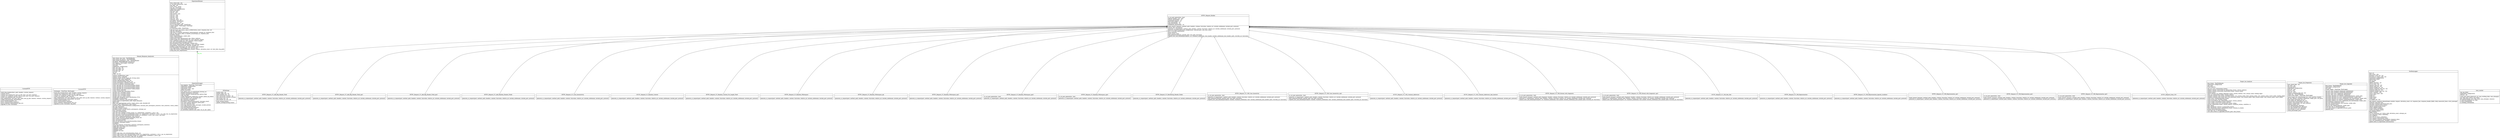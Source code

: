 digraph "classes_CovChanFuzzer" {
charset="utf-8"
rankdir=BT
"0" [label="{CustomHTTP|\l|build_http_headers(host, path, headers, custom_request)\lconnect_h2(ss)\lconnect_tcp_socket(sock, host_ip_info, host, use_ipv4, timeout)\lconnect_tls_socket(tls_socket, host_ip_info, host, use_ipv4, timeout)\lcreate_tcp_socket(ip_info, use_ipv4)\lhttp_request(host, use_ipv4, port, path, host_ip_info, timeout, verbose, custom_request)\llookup_dns(hostname, portnumber)\lparse_headers(headers_str)\lparse_response(http_response)\lparse_response_line(response_line_str)\lupgrade_to_tls(s, hostname)\l}", shape="record"];
"1" [label="{CustomHTTP|httplogger : NoneType, RootLogger\l|build_http_headers(host, path, headers, custom_request)\lconnect_tcp_socket(sock, host_ip_info, timeout)\lconnect_tls_socket(tls_socket, host_ip_info, timeout)\lcreate_tcp_socket(ip_info, timeout)\lhttp_request(host, use_ipv4, log_path, port, path, host_ip_info, timeout, verbose, custom_request)\llookup_dns(hostname, portnumber, use_ipv4)\lparse_headers(headers_str)\lparse_response(http_response)\lparse_response_line(response_line_str)\lupgrade_to_tls(s, hostname, log_path)\l}", shape="record"];
"2" [label="{Domain_Response_Analyzator|data_frame_exp_stats : TextFileReader\ldata_frame_pd_matrix : TextFileReader\ldata_frame_prerequest_stats : TextFileReader\ldf_global : TextFileReader, DataFrame\ldra_logging : RootLogger, NoneType\lexp_meta_data\lexp_path\lexperiment_configuration\lfont_size_axis : int\lfont_size_label : int\lfont_size_title : int\lhost100 : int\llog_dir\lslope : str, int\l|analyze_modifications_cc6()\lanalyze_status_codes(df)\lanalyze_target_list(df_target_list, df_exp_stats)\lcheck_91_key_value_length(df)\lcluster_domains(data_frame, ax)\lcluster_prerequest(data_frame, ax)\lcluster_prerequest_cc6(data_frame, ax)\lconvert_to_relative_values(data_dict)\lcount_and_plot_bit_occurrences33(data_frame)\lcount_and_plot_bit_occurrences52(data_frame)\lcount_and_plot_bit_occurrences53(data_frame)\lcount_and_plot_bit_occurrences71(data_frame)\lcount_status_codes(df)\lcreate_stacked_bar_chart(data_frame)\ldecode_save_cc33(data_frame)\ldecode_save_cc52(data_frame)\ldecode_save_cc53(data_frame)\ldecode_save_cc71(data_frame)\ldouble_plot_deviation_count_distribution_CC3()\ldoubleplot_modification()\ldoubleplot_response_rate_message_index()\lexport_latex_to_report(latex_code, report_filename)\lfigure1(df)\lfilter_and_aggregate(pd_matrix, target_status_code, decoded_df)\lformat_status_codes(status_code_counts)\lgenerate_latex_table(experiment_configuration, outcome_info, prerequest_statistics, host_statistics, status_codes)\lget_logs_directory()\lgrouped_cc6(data_frame)\lgrouped_results_csv(pd_matrix, prerequests, attempt_no)\lhost_stats(data_frame)\lload_exp_outcome(path)\lplot_2xx_over_attempt_no(data_frame, ax, subplottitles, autolimits, y_low, y_up)\lplot_2xx_over_attempt_no_double(data_frame, ax, subplottitles, autolimits, y_low, y_up, only_2xx, no_regression)\lplot_deviation_count_distribution(data_frame, ax, autolimits, x_low, x_up, y_low, y_up, bins)\lplot_hosts_responses(dataframe, num_clusters)\lplot_rel_uri_deviation_distribution(data_frame, ax)\lplot_scatter_prerequest(data_frame)\lplot_unsorted_data(df)\lplot_uri_deviation_count_distribution(data_frame)\lprerequest_stats(data_frame)\lquadplot()\lsave_exp_analyzer_results(host_statistics, prerequest_statistics)\lsingle_plot_deviation_count_distribution()\lsingle_plot_mod_cc6()\lsingleplot_blocking()\lsingleplot_mod()\lsingleplot_rel_uri()\lstart()\lstatus_code_bars_over_deviation(data_frame, ax)\lstatus_code_curves_over_deviation(data_frame, ax, subplottitles, autolimits, y_low, y_up, no_regression)\lstatus_code_curves_over_size(data_frame, ax, subplottitles, autolimits, y_low, y_up)\lupdate_status_code_csv(status_code_dict, df_global)\l}", shape="record"];
"3" [label="{ExperimentLogger|exp_logging : NoneType, RootLogger\lexperiment_configuration\lexperiment_folder\lexperiment_stats : dict\lglobal_log_folder\l|add_global_entry_to_experiment_list(exp_no)\lanalyze_prerequest_outcome()\lcapture_packets_dumpcap(stop_capture_flag)\lcopy_log_file()\lcreate_experiment_folder(exp_number, global_log_folder)\lextract_packets_per_host(host_list)\lget_directory_size_mb(path)\lget_experiment_folder()\lprerequest_statisics(prerequest, message_count)\lsave_base_checks_fails(base_check_fails)\lsave_dns_fails(dns_fails)\lsave_exp_stats(run_time, messages, invalid_entries)\lsave_pdmatrix(pd_matrix)\lsave_prerequests(prerequests)\lsave_target_list(target_list)\luri_deviation_table(uri_dev_table, rel_uri_dev_table)\l}", shape="record"];
"4" [label="{ExperimentRunner|base_check_fails : list\lcc_uri_post_generation : bool\ldns_fails : list\lerror_event : Event\lexp_log : NoneType\lexperiment_configuration\lglobal_log_folder\llock_bcf : lock\llock_df : lock\llock_matrix : lock\llock_mc : lock\llock_prl : lock\llock_ptl : lock\llock_udt : lock\lmessage_count : int\lpd_matrix : DataFrame\lprerequest_list : list\lprocessed_targets : list\lrel_uri_deviation_table : DataFrame\lrunner_logger : RootLogger, NoneType\ltarget_list\luri_deviation_table : DataFrame\l|add_devcount_and_status_code_to_df(deviation_count, response_line, uri)\ladd_dns_info(entry)\ladd_entry_to_domain_prerequest_matrix(domain, attempt_no, response_line)\ladd_no_and_status_code_to_request_list(attempt_no, response_line)\lbaseline_check()\lbasic_request(domain, socket_info)\lcheck_content(body)\lcheck_entry_http_options(entry_dns, follow_redirect)\lcheck_target_list_subset(target_list, start_position, length)\lfuzz_subset(df_target_list, start_position, subset_length)\lget_next_prerequest(attempt_number)\lget_prerequest_from_list(attempt, request_list)\lget_target_subset(target_dataframe, start_position, length)\lpregenerate_request(covert_channel, attempt_no)\lprepare_target_list(target_list, max_targets, max_workers)\lrun_experiment_subset(logger_list, sub_set_dns)\lsend_and_receive_request(attempt_number, request, deviation_count, uri, host_data, log_path)\lsetup_and_start_experiment()\l}", shape="record"];
"5" [label="{H2Settings|enable_push : int\lheader_table_size : int\lintial_window_size : int\lmax_concurrent_streams : int\lmax_concurrent_streams_streams\lmax_frame_size : int\lmax_header_list_size : int\l|build_setting_frame()\lupdate_settings(setting_frame)\l}", shape="record"];
"6" [label="{HTTP1_Request_Builder|cc_uri_post_generation : bool\ldefault_headers_sets : dict\ldomain_placeholder : str\lgenerated_request : str\lhost_placeholder : str\lpath_placeholder : str\lsubdomain_placeholder : str\l|build_request_line(port, method, path, headers, scheme, fuzzvalue, relative_uri, include_subdomain, include_port, protocol)\lextract_new_uri(request)\lgenerate_cc_request(port, method, path, headers, content, fuzzvalue, relative_uri, include_subdomain, include_port, protocol)\lgenerate_request(experiment_configuration, selected_port, new_fuzz_value)\lget_cc_uri_post_generation()\lparse_host(uri)\lparse_uri(uri, host)\lpath_generator(domain_specific_path, test_path, fuzzvalue)\lreplace_host_and_domain(prerequest, uri, standard_subdomain, host_header, include_subdomain_host_header, path, override_uri, fuzzvalue)\l}", shape="record"];
"7" [label="{HTTP1_Request_CC_Add_Big_Header_Field|\l|generate_cc_request(port, method, path, headers, content, fuzzvalue, relative_uri, include_subdomain, include_port, protocol)\l}", shape="record"];
"8" [label="{HTTP1_Request_CC_Add_Big_Header_Field_opt1|\l|generate_cc_request(port, method, path, headers, content, fuzzvalue, relative_uri, include_subdomain, include_port, protocol)\l}", shape="record"];
"9" [label="{HTTP1_Request_CC_Add_Big_Header_Field_opt2|\l|generate_cc_request(port, method, path, headers, content, fuzzvalue, relative_uri, include_subdomain, include_port, protocol)\l}", shape="record"];
"10" [label="{HTTP1_Request_CC_Add_Random_Header_Fields|\l|generate_cc_request(port, method, path, headers, content, fuzzvalue, relative_uri, include_subdomain, include_port, protocol)\l}", shape="record"];
"11" [label="{HTTP1_Request_CC_Case_Insensitivity|\l|generate_cc_request(port, method, path, headers, content, fuzzvalue, relative_uri, include_subdomain, include_port, protocol)\l}", shape="record"];
"12" [label="{HTTP1_Request_CC_Random_Content|\l|generate_cc_request(port, method, path, headers, content, fuzzvalue, relative_uri, include_subdomain, include_port, protocol)\l}", shape="record"];
"13" [label="{HTTP1_Request_CC_Random_Content_No_Lenght_Field|\l|generate_cc_request(port, method, path, headers, content, fuzzvalue, relative_uri, include_subdomain, include_port, protocol)\l}", shape="record"];
"14" [label="{HTTP1_Request_CC_Random_Whitespace|\l|generate_cc_request(port, method, path, headers, content, fuzzvalue, relative_uri, include_subdomain, include_port, protocol)\l}", shape="record"];
"15" [label="{HTTP1_Request_CC_Random_Whitespace_opt|\l|generate_cc_request(port, method, path, headers, content, fuzzvalue, relative_uri, include_subdomain, include_port, protocol)\l}", shape="record"];
"16" [label="{HTTP1_Request_CC_Random_Whitespace_opt2|\l|generate_cc_request(port, method, path, headers, content, fuzzvalue, relative_uri, include_subdomain, include_port, protocol)\l}", shape="record"];
"17" [label="{HTTP1_Request_CC_Random_Whitespace_opt3|cc_uri_post_generation : bool\l|generate_cc_request(port, method, path, headers, content, fuzzvalue, relative_uri, include_subdomain, include_port, protocol)\l}", shape="record"];
"18" [label="{HTTP1_Request_CC_Random_Whitespace_opt4|cc_uri_post_generation : bool\l|generate_cc_request(port, method, path, headers, content, fuzzvalue, relative_uri, include_subdomain, include_port, protocol)\l}", shape="record"];
"19" [label="{HTTP1_Request_CC_Reordering_Header_Fields|\l|generate_cc_request(port, method, path, headers, content, fuzzvalue, relative_uri, include_subdomain, include_port, protocol)\l}", shape="record"];
"20" [label="{HTTP1_Request_CC_URI_Case_Insentivity|cc_uri_post_generation : bool\l|generate_cc_request(port, method, path, headers, content, fuzzvalue, relative_uri, include_subdomain, include_port, protocol)\lpath_generator(domain_specific_path, test_path, fuzzvalue)\lreplace_host_and_domain(prerequest, domain, standard_subdomain, host, include_subdomain_host_header, path, override_uri, fuzzvalue)\l}", shape="record"];
"21" [label="{HTTP1_Request_CC_URI_Case_Insentivity_opt1|cc_uri_post_generation : bool\l|generate_cc_request(port, method, path, headers, content, fuzzvalue, relative_uri, include_subdomain, include_port, protocol)\lpath_generator(domain_specific_path, test_path, fuzzvalue)\lreplace_host_and_domain(prerequest, domain, standard_subdomain, host, include_subdomain_host_header, path, override_uri, fuzzvalue)\l}", shape="record"];
"22" [label="{HTTP1_Request_CC_URI_Common_Addresses|\l|generate_cc_request(port, method, path, headers, content, fuzzvalue, relative_uri, include_subdomain, include_port, protocol)\l}", shape="record"];
"23" [label="{HTTP1_Request_CC_URI_Common_Addresses_And_Anchors|\l|generate_cc_request(port, method, path, headers, content, fuzzvalue, relative_uri, include_subdomain, include_port, protocol)\l}", shape="record"];
"24" [label="{HTTP1_Request_CC_URI_Extend_with_fragments|cc_uri_post_generation : bool\l|build_request_line(port, method, path, fragment, headers, scheme, fuzzvalue, relative_uri, include_subdomain, include_port, protocol)\lgenerate_cc_request(port, method, path, headers, content, fuzzvalue, relative_uri, include_subdomain, include_port, protocol)\lreplace_host_and_domain(prerequest, uri, standard_subdomain, host_header, include_subdomain_host_header, path, override_uri, fuzzvalue)\l}", shape="record"];
"25" [label="{HTTP1_Request_CC_URI_Extend_with_fragments_opt1|cc_uri_post_generation : bool\l|build_request_line(port, method, path, fragment, headers, scheme, fuzzvalue, relative_uri, include_subdomain, include_port, protocol)\lgenerate_cc_request(port, method, path, headers, content, fuzzvalue, relative_uri, include_subdomain, include_port, protocol)\lreplace_host_and_domain(prerequest, uri, standard_subdomain, host_header, include_subdomain_host_header, path, override_uri, fuzzvalue)\l}", shape="record"];
"26" [label="{HTTP1_Request_CC_URI_Hex_Hex|\l|generate_cc_request(port, method, path, headers, content, fuzzvalue, relative_uri, include_subdomain, include_port, protocol)\l}", shape="record"];
"27" [label="{HTTP1_Request_CC_URI_Represenation|\l|generate_cc_request(port, method, path, headers, content, fuzzvalue, relative_uri, include_subdomain, include_port, protocol)\l}", shape="record"];
"28" [label="{HTTP1_Request_CC_URI_Represenation_Apache_Localhost|\l|generate_cc_request(port, method, path, headers, content, fuzzvalue, relative_uri, include_subdomain, include_port, protocol)\l}", shape="record"];
"29" [label="{HTTP1_Request_CC_URI_Represenation_opt1|\l|build_request_line(port, method, path, headers, scheme, fuzzvalue, relative_uri, include_subdomain, include_port, protocol)\lgenerate_cc_request(port, method, path, headers, content, fuzzvalue, relative_uri, include_subdomain, include_port, protocol)\l}", shape="record"];
"30" [label="{HTTP1_Request_CC_URI_Represenation_opt2|cc_uri_post_generation : bool\l|build_request_line(port, method, path, headers, scheme, fuzzvalue, relative_uri, include_subdomain, include_port, protocol)\lgenerate_cc_request(port, method, path, headers, content, fuzzvalue, relative_uri, include_subdomain, include_port, protocol)\l}", shape="record"];
"31" [label="{HTTP1_Request_CC_URI_Represenation_opt3|cc_uri_post_generation : bool\l|build_request_line(port, method, path, headers, scheme, fuzzvalue, relative_uri, include_subdomain, include_port, protocol)\lgenerate_cc_request(port, method, path, headers, content, fuzzvalue, relative_uri, include_subdomain, include_port, protocol)\l}", shape="record"];
"32" [label="{HTTP1_Request_from_CSV|\l|generate_cc_request(port, method, path, headers, content, fuzzvalue, relative_uri, include_subdomain, include_port, protocol)\l}", shape="record"];
"33" [label="{Target_List_Analyzer|data_frame : TextFileReader\lexperiment_configuration\lnew_path\ltotal_requests\l|add_use_www_column(data_frame)\lanalyze_column_statuscode_by_indices(data_frame, column_indexes)\lanalyze_column_statuscode_counts(data_frame, column_name)\lanalyze_data()\lcheck_columns_for_leading_digit(data_frame, column_indexes, new_column_name, leading_digit)\lclean_up_column(data_frame, column_indices)\lcompare_columns_and_create_new(data_frame, true_column_index, false_column_index, new_column_name, insert_index, leading_digit)\lcompare_columns_and_create_new_true_false(data_frame, true_column_index, false_column_index, new_column_name, insert_index)\lcount_error_combination(data_frame)\lcount_errors_per_row(data_frame)\lcount_occurrences_per_column(data_frame, column_indices)\lcount_socket_errors(data_frame, indices)\lcount_socket_errors_by_column(data_frame, index)\lextract_sublist(data_frame, column_indices, condition_column, condition, n)\lfilter_data()\lfilter_dataframe_remove_4_errors(data_frame)\lfilter_dataframe_remove_all459(data_frame, columns_to_check)\lgroup_statuscodes(data_frame)\lread_host_list_to_dataframe(path)\lsave_data_frame_to_upgraded_list(new_path, data_frame)\l}", shape="record"];
"34" [label="{Target_List_Preperator|base_check_fails : list\ldns_fails : list\lexp_log_folder\lexperiment_configuration\llock_bcf : lock\llock_df : lock\llock_rrd : lock\lrequest_response_data_list : list\ltarget_list : TextFileReader\ltarget_prep_logger : NoneType, RootLogger\l|check_target_list_subset(target_list, start_position, length)\lget_dns_info(uri, standard_subdomain, target_port, use_ipv4)\lload_target_list(target_list_csv)\lload_target_list_df(target_list_csv)\lprepare_data_frame(target_sub_list)\lprepare_target(index, uri, max_redirect)\lprepare_target_list()\lsave_df(dataframe, filename)\lsave_df_json(dataframe, filename)\lsave_dict_list(dict_list, filename)\lsave_list(list_to_save, filename)\lverify_port(target_port)\l}", shape="record"];
"35" [label="{Target_List_Upgrader|data_frame : TextFileReader\lexperiment_configuration\lnew_path\lrunner_logger : NoneType, RootLogger\l|add_dns_with_standard_subdomain_443(domain)\ladd_dns_with_standard_subdomain_80(domain)\ladd_dns_with_www_subdomain_443(domain)\ladd_dns_with_www_subdomain_80(domain)\ladd_https_absolute_uri_without_subdomain(domain, socket_info)\ladd_https_absolute_uri_www_subdomain(domain, socket_info)\ladd_https_absolute_uri_www_subdomain_incl_host(domain, socket_info)\ladd_https_relative_uri_without_subdomain(domain, socket_info)\ladd_https_relative_uri_www_subdomain_incl_host(domain, socket_info)\ladd_matching_subdomain_host()\ladd_new_location(domain, new_location, socket_info)\ladd_sub_domain_host()\ladd_tcp_3xx_redirect(domain, socket_info)\lread_host_list_to_dataframe(path)\lsave_data_frame_to_upgraded_list(new_path)\lupgrade_list()\l}", shape="record"];
"36" [label="{TestRunLogger|base_uri\ldata_count : dict\ldeviation_count_list : list\ldeviation_to_status_code : list\lexperiment_configuration\lexperiment_folder\lhost_ip_info\llog_folder\llogged_attempts : int\lrel_uri_stats : list\lreponse_time_list : list\lrequest_data_list : list\lrequest_length_list : list\lrequest_response_data_list : list\lresponse_body_list : list\lresponse_header_keys_list : list\lresult_variables : dict\lstatus_code_count : dict\ltarget_host\ltarget_ip\ltarget_paths\ltarget_port\luri_length_list : list\l|add_request_response_data(attempt_number, request, deviation_count, uri, response_line, response_header_fields, body, measured_times, error_message)\lcalcluate_avg(value_list)\lcalculate_standard_deviation(value_list)\lcalculate_statistics(data_frame)\lcapture_packets(stop_event)\lcreate_logging_folder()\lcreate_result_variables()\lcreate_wireshark_script()\lget_logging_folder()\llogger_print()\lrel_uri_count(new_uri, status_code, deviation_count, attempt_no)\lsave_deviation_status_code(data)\lsave_logfiles()\lsave_rel_uri_status_code(data)\lsave_request_data(request_data)\lsave_request_response_data(request_response_data)\lsave_run_metadata(result_variables, statistics)\lupdate_entry_to_experiment_list(statistics)\l}", shape="record"];
"37" [label="{host_crawler|exp_log_folder\lexperiment_configuration\ltimeout : int\l|crawl_and_check_links(start_url, max_working_links, max_attempts)\lget_links_from_url(url, max_links)\lget_paths(domain, port, link_count, max_attempts, timeout)\lis_external_link(base_url, link)\lis_link_working(link)\lis_working_custom(link)\l}", shape="record"];
"7" -> "6" [arrowhead="empty", arrowtail="none"];
"8" -> "6" [arrowhead="empty", arrowtail="none"];
"9" -> "6" [arrowhead="empty", arrowtail="none"];
"10" -> "6" [arrowhead="empty", arrowtail="none"];
"11" -> "6" [arrowhead="empty", arrowtail="none"];
"12" -> "6" [arrowhead="empty", arrowtail="none"];
"13" -> "6" [arrowhead="empty", arrowtail="none"];
"14" -> "6" [arrowhead="empty", arrowtail="none"];
"15" -> "6" [arrowhead="empty", arrowtail="none"];
"16" -> "6" [arrowhead="empty", arrowtail="none"];
"17" -> "6" [arrowhead="empty", arrowtail="none"];
"18" -> "6" [arrowhead="empty", arrowtail="none"];
"19" -> "6" [arrowhead="empty", arrowtail="none"];
"20" -> "6" [arrowhead="empty", arrowtail="none"];
"21" -> "6" [arrowhead="empty", arrowtail="none"];
"22" -> "6" [arrowhead="empty", arrowtail="none"];
"23" -> "6" [arrowhead="empty", arrowtail="none"];
"24" -> "6" [arrowhead="empty", arrowtail="none"];
"25" -> "6" [arrowhead="empty", arrowtail="none"];
"26" -> "6" [arrowhead="empty", arrowtail="none"];
"27" -> "6" [arrowhead="empty", arrowtail="none"];
"28" -> "6" [arrowhead="empty", arrowtail="none"];
"29" -> "6" [arrowhead="empty", arrowtail="none"];
"30" -> "6" [arrowhead="empty", arrowtail="none"];
"31" -> "6" [arrowhead="empty", arrowtail="none"];
"32" -> "6" [arrowhead="empty", arrowtail="none"];
"3" -> "4" [arrowhead="diamond", arrowtail="none", fontcolor="green", label="exp_log", style="solid"];
}
